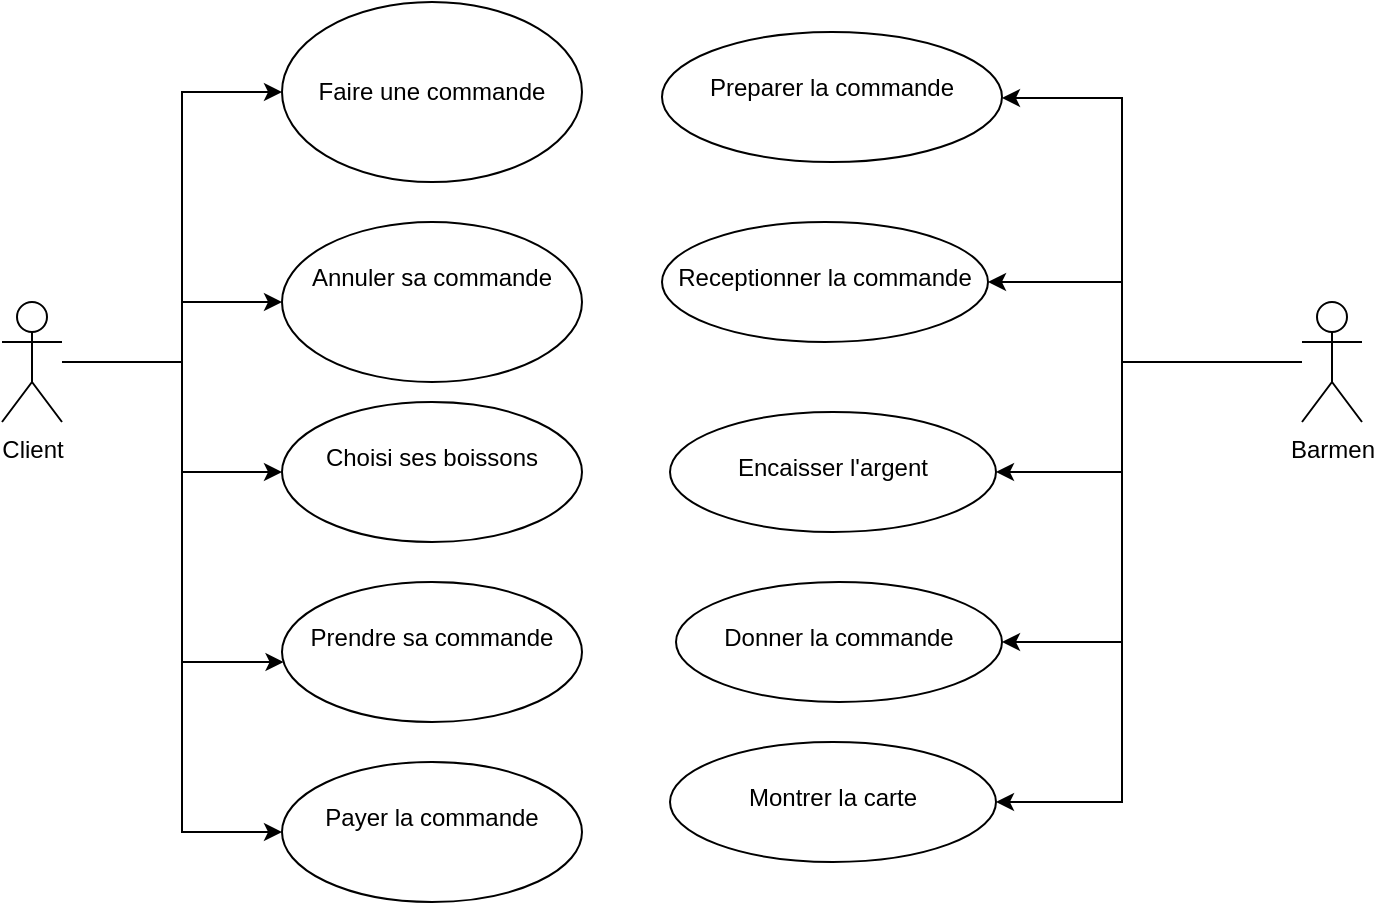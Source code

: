 <mxfile version="17.4.0" type="device"><diagram id="Zwb-V4HtutrdqMNBhVD9" name="Page-1"><mxGraphModel dx="1038" dy="564" grid="1" gridSize="10" guides="1" tooltips="1" connect="1" arrows="1" fold="1" page="1" pageScale="1" pageWidth="827" pageHeight="1169" math="0" shadow="0"><root><mxCell id="0"/><mxCell id="1" parent="0"/><mxCell id="WEm_Qms7vLEPieo0AlLc-8" style="edgeStyle=orthogonalEdgeStyle;rounded=0;orthogonalLoop=1;jettySize=auto;html=1;entryX=0;entryY=0.5;entryDx=0;entryDy=0;" edge="1" parent="1" source="WEm_Qms7vLEPieo0AlLc-1" target="WEm_Qms7vLEPieo0AlLc-5"><mxGeometry relative="1" as="geometry"><Array as="points"><mxPoint x="170" y="260"/><mxPoint x="170" y="125"/></Array></mxGeometry></mxCell><mxCell id="WEm_Qms7vLEPieo0AlLc-10" value="" style="edgeStyle=orthogonalEdgeStyle;rounded=0;orthogonalLoop=1;jettySize=auto;html=1;" edge="1" parent="1" source="WEm_Qms7vLEPieo0AlLc-1" target="WEm_Qms7vLEPieo0AlLc-9"><mxGeometry relative="1" as="geometry"><Array as="points"><mxPoint x="170" y="260"/><mxPoint x="170" y="230"/></Array></mxGeometry></mxCell><mxCell id="WEm_Qms7vLEPieo0AlLc-13" value="" style="edgeStyle=orthogonalEdgeStyle;rounded=0;orthogonalLoop=1;jettySize=auto;html=1;" edge="1" parent="1" source="WEm_Qms7vLEPieo0AlLc-1" target="WEm_Qms7vLEPieo0AlLc-12"><mxGeometry relative="1" as="geometry"><Array as="points"><mxPoint x="170" y="260"/><mxPoint x="170" y="315"/></Array></mxGeometry></mxCell><mxCell id="WEm_Qms7vLEPieo0AlLc-16" value="" style="edgeStyle=orthogonalEdgeStyle;rounded=0;orthogonalLoop=1;jettySize=auto;html=1;" edge="1" parent="1" source="WEm_Qms7vLEPieo0AlLc-1" target="WEm_Qms7vLEPieo0AlLc-15"><mxGeometry relative="1" as="geometry"><Array as="points"><mxPoint x="170" y="260"/><mxPoint x="170" y="410"/></Array></mxGeometry></mxCell><mxCell id="WEm_Qms7vLEPieo0AlLc-19" style="edgeStyle=orthogonalEdgeStyle;rounded=0;orthogonalLoop=1;jettySize=auto;html=1;entryX=0;entryY=0.5;entryDx=0;entryDy=0;" edge="1" parent="1" source="WEm_Qms7vLEPieo0AlLc-1" target="WEm_Qms7vLEPieo0AlLc-17"><mxGeometry relative="1" as="geometry"><Array as="points"><mxPoint x="170" y="260"/><mxPoint x="170" y="495"/></Array></mxGeometry></mxCell><mxCell id="WEm_Qms7vLEPieo0AlLc-1" value="Client" style="shape=umlActor;verticalLabelPosition=bottom;verticalAlign=top;html=1;" vertex="1" parent="1"><mxGeometry x="80" y="230" width="30" height="60" as="geometry"/></mxCell><mxCell id="WEm_Qms7vLEPieo0AlLc-21" value="" style="edgeStyle=orthogonalEdgeStyle;rounded=0;orthogonalLoop=1;jettySize=auto;html=1;" edge="1" parent="1" source="WEm_Qms7vLEPieo0AlLc-3" target="WEm_Qms7vLEPieo0AlLc-20"><mxGeometry relative="1" as="geometry"><Array as="points"><mxPoint x="640" y="260"/><mxPoint x="640" y="128"/></Array></mxGeometry></mxCell><mxCell id="WEm_Qms7vLEPieo0AlLc-23" value="" style="edgeStyle=orthogonalEdgeStyle;rounded=0;orthogonalLoop=1;jettySize=auto;html=1;" edge="1" parent="1" source="WEm_Qms7vLEPieo0AlLc-3" target="WEm_Qms7vLEPieo0AlLc-22"><mxGeometry relative="1" as="geometry"><Array as="points"><mxPoint x="640" y="260"/><mxPoint x="640" y="220"/></Array></mxGeometry></mxCell><mxCell id="WEm_Qms7vLEPieo0AlLc-25" value="" style="edgeStyle=orthogonalEdgeStyle;rounded=0;orthogonalLoop=1;jettySize=auto;html=1;" edge="1" parent="1" source="WEm_Qms7vLEPieo0AlLc-3" target="WEm_Qms7vLEPieo0AlLc-24"><mxGeometry relative="1" as="geometry"><Array as="points"><mxPoint x="640" y="260"/><mxPoint x="640" y="315"/></Array></mxGeometry></mxCell><mxCell id="WEm_Qms7vLEPieo0AlLc-28" style="edgeStyle=orthogonalEdgeStyle;rounded=0;orthogonalLoop=1;jettySize=auto;html=1;entryX=1;entryY=0.5;entryDx=0;entryDy=0;" edge="1" parent="1" source="WEm_Qms7vLEPieo0AlLc-3" target="WEm_Qms7vLEPieo0AlLc-26"><mxGeometry relative="1" as="geometry"><Array as="points"><mxPoint x="640" y="260"/><mxPoint x="640" y="400"/></Array></mxGeometry></mxCell><mxCell id="WEm_Qms7vLEPieo0AlLc-29" style="edgeStyle=orthogonalEdgeStyle;rounded=0;orthogonalLoop=1;jettySize=auto;html=1;entryX=1;entryY=0.5;entryDx=0;entryDy=0;" edge="1" parent="1" source="WEm_Qms7vLEPieo0AlLc-3" target="WEm_Qms7vLEPieo0AlLc-27"><mxGeometry relative="1" as="geometry"><Array as="points"><mxPoint x="640" y="260"/><mxPoint x="640" y="480"/></Array></mxGeometry></mxCell><mxCell id="WEm_Qms7vLEPieo0AlLc-3" value="Barmen" style="shape=umlActor;verticalLabelPosition=bottom;verticalAlign=top;html=1;" vertex="1" parent="1"><mxGeometry x="730" y="230" width="30" height="60" as="geometry"/></mxCell><mxCell id="WEm_Qms7vLEPieo0AlLc-5" value="Faire une commande" style="ellipse;whiteSpace=wrap;html=1;" vertex="1" parent="1"><mxGeometry x="220" y="80" width="150" height="90" as="geometry"/></mxCell><mxCell id="WEm_Qms7vLEPieo0AlLc-9" value="&lt;div align=&quot;center&quot;&gt;&lt;br&gt;&lt;/div&gt;&lt;div align=&quot;center&quot;&gt;Annuler sa commande&lt;/div&gt;" style="ellipse;whiteSpace=wrap;html=1;verticalAlign=top;align=center;" vertex="1" parent="1"><mxGeometry x="220" y="190" width="150" height="80" as="geometry"/></mxCell><mxCell id="WEm_Qms7vLEPieo0AlLc-12" value="&lt;div&gt;&lt;br&gt;&lt;/div&gt;&lt;div&gt;Choisi ses boissons&lt;/div&gt;" style="ellipse;whiteSpace=wrap;html=1;verticalAlign=top;" vertex="1" parent="1"><mxGeometry x="220" y="280" width="150" height="70" as="geometry"/></mxCell><mxCell id="WEm_Qms7vLEPieo0AlLc-15" value="&lt;div&gt;&lt;br&gt;&lt;/div&gt;&lt;div&gt;Prendre sa commande&lt;br&gt;&lt;/div&gt;" style="ellipse;whiteSpace=wrap;html=1;verticalAlign=top;" vertex="1" parent="1"><mxGeometry x="220" y="370" width="150" height="70" as="geometry"/></mxCell><mxCell id="WEm_Qms7vLEPieo0AlLc-17" value="&lt;div&gt;&lt;br&gt;&lt;/div&gt;&lt;div&gt;Payer la commande&lt;br&gt;&lt;/div&gt;" style="ellipse;whiteSpace=wrap;html=1;verticalAlign=top;" vertex="1" parent="1"><mxGeometry x="220" y="460" width="150" height="70" as="geometry"/></mxCell><mxCell id="WEm_Qms7vLEPieo0AlLc-20" value="&lt;div&gt;&lt;br&gt;&lt;/div&gt;&lt;div&gt;Preparer la commande&lt;br&gt;&lt;/div&gt;" style="ellipse;whiteSpace=wrap;html=1;verticalAlign=top;" vertex="1" parent="1"><mxGeometry x="410" y="95" width="170" height="65" as="geometry"/></mxCell><mxCell id="WEm_Qms7vLEPieo0AlLc-22" value="&lt;div&gt;&lt;br&gt;&lt;/div&gt;&lt;div&gt;Receptionner la commande&lt;br&gt;&lt;/div&gt;" style="ellipse;whiteSpace=wrap;html=1;verticalAlign=top;" vertex="1" parent="1"><mxGeometry x="410" y="190" width="163" height="60" as="geometry"/></mxCell><mxCell id="WEm_Qms7vLEPieo0AlLc-24" value="&lt;div&gt;&lt;br&gt;&lt;/div&gt;&lt;div&gt;Encaisser l'argent&lt;br&gt;&lt;/div&gt;" style="ellipse;whiteSpace=wrap;html=1;verticalAlign=top;" vertex="1" parent="1"><mxGeometry x="414" y="285" width="163" height="60" as="geometry"/></mxCell><mxCell id="WEm_Qms7vLEPieo0AlLc-26" value="&lt;div&gt;&lt;br&gt;&lt;/div&gt;&lt;div&gt;Donner la commande&lt;br&gt;&lt;/div&gt;" style="ellipse;whiteSpace=wrap;html=1;verticalAlign=top;" vertex="1" parent="1"><mxGeometry x="417" y="370" width="163" height="60" as="geometry"/></mxCell><mxCell id="WEm_Qms7vLEPieo0AlLc-27" value="&lt;div&gt;&lt;br&gt;&lt;/div&gt;&lt;div&gt;Montrer la carte&lt;br&gt;&lt;/div&gt;" style="ellipse;whiteSpace=wrap;html=1;verticalAlign=top;" vertex="1" parent="1"><mxGeometry x="414" y="450" width="163" height="60" as="geometry"/></mxCell></root></mxGraphModel></diagram></mxfile>